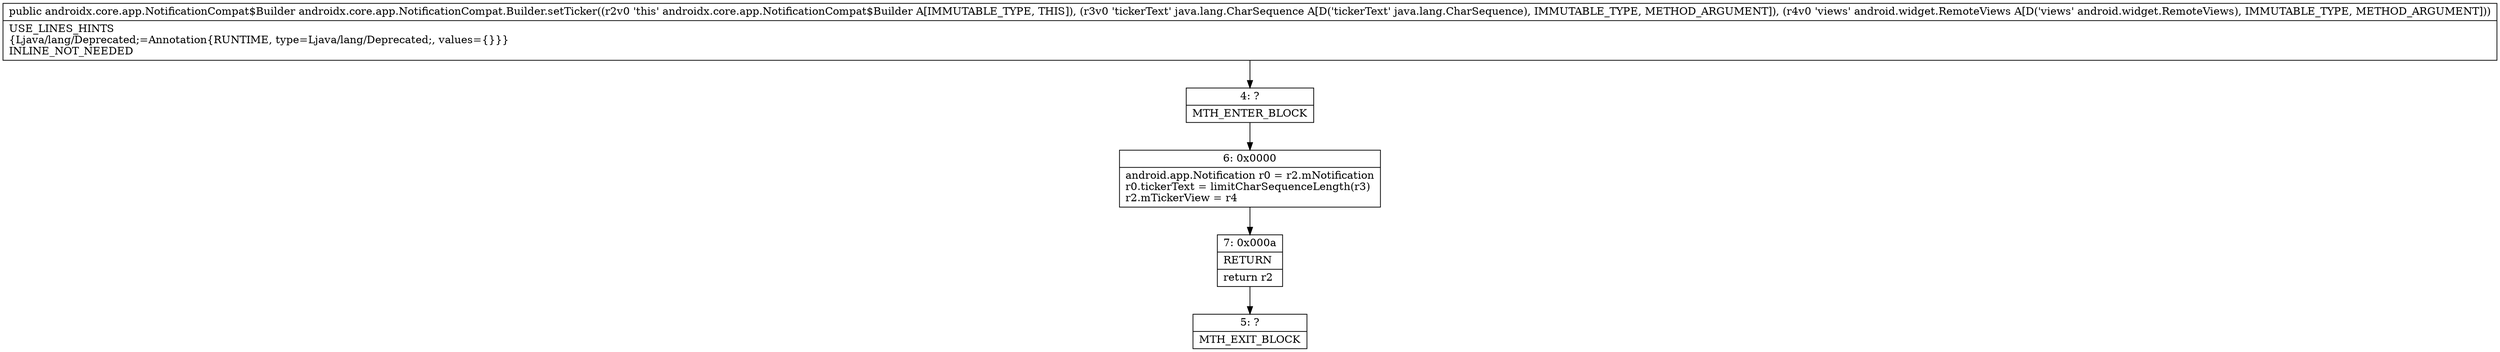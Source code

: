 digraph "CFG forandroidx.core.app.NotificationCompat.Builder.setTicker(Ljava\/lang\/CharSequence;Landroid\/widget\/RemoteViews;)Landroidx\/core\/app\/NotificationCompat$Builder;" {
Node_4 [shape=record,label="{4\:\ ?|MTH_ENTER_BLOCK\l}"];
Node_6 [shape=record,label="{6\:\ 0x0000|android.app.Notification r0 = r2.mNotification\lr0.tickerText = limitCharSequenceLength(r3)\lr2.mTickerView = r4\l}"];
Node_7 [shape=record,label="{7\:\ 0x000a|RETURN\l|return r2\l}"];
Node_5 [shape=record,label="{5\:\ ?|MTH_EXIT_BLOCK\l}"];
MethodNode[shape=record,label="{public androidx.core.app.NotificationCompat$Builder androidx.core.app.NotificationCompat.Builder.setTicker((r2v0 'this' androidx.core.app.NotificationCompat$Builder A[IMMUTABLE_TYPE, THIS]), (r3v0 'tickerText' java.lang.CharSequence A[D('tickerText' java.lang.CharSequence), IMMUTABLE_TYPE, METHOD_ARGUMENT]), (r4v0 'views' android.widget.RemoteViews A[D('views' android.widget.RemoteViews), IMMUTABLE_TYPE, METHOD_ARGUMENT]))  | USE_LINES_HINTS\l\{Ljava\/lang\/Deprecated;=Annotation\{RUNTIME, type=Ljava\/lang\/Deprecated;, values=\{\}\}\}\lINLINE_NOT_NEEDED\l}"];
MethodNode -> Node_4;Node_4 -> Node_6;
Node_6 -> Node_7;
Node_7 -> Node_5;
}

